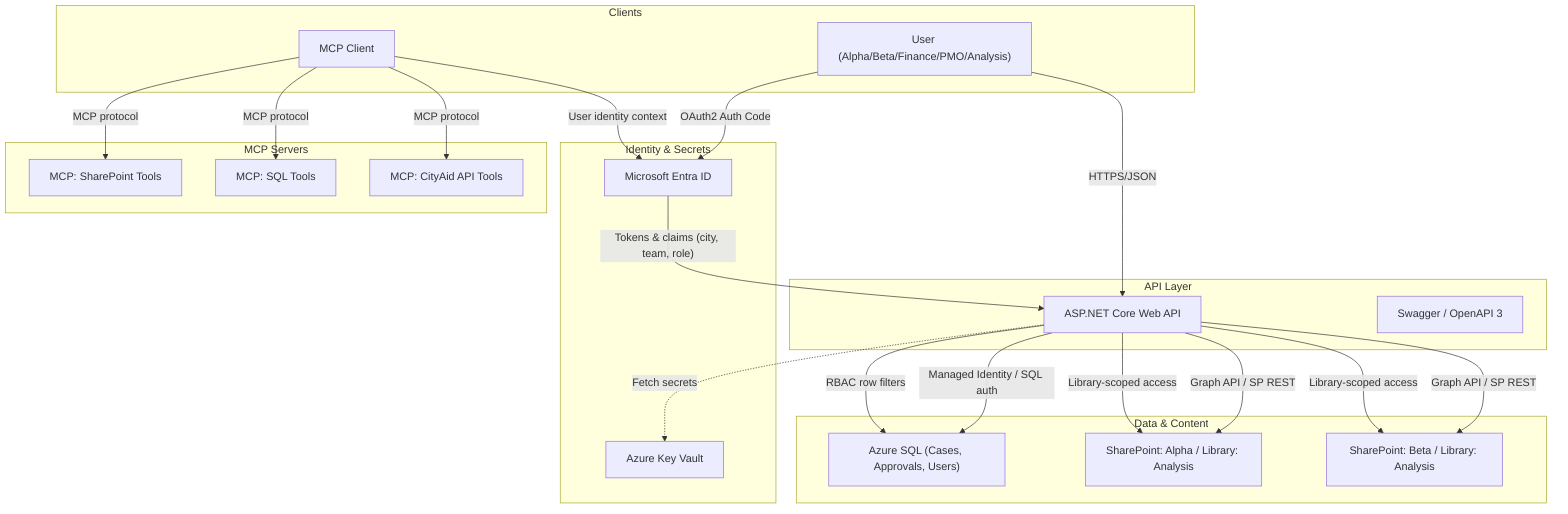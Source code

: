 flowchart TD

  %% Clients
  subgraph C[Clients]
    C1["User (Alpha/Beta/Finance/PMO/Analysis)"]
    C2["MCP Client"]
  end

  %% Identity & Secrets
  subgraph I["Identity & Secrets"]
    I1["Microsoft Entra ID"]
    I2["Azure Key Vault"]
  end

  %% API Layer
  subgraph A["API Layer"]
    A1["ASP.NET Core Web API"]
    A2["Swagger / OpenAPI 3"]
  end

  %% Data & Content
  subgraph D["Data & Content"]
    D1["Azure SQL (Cases, Approvals, Users)"]
    D2["SharePoint: Alpha / Library: Analysis"]
    D3["SharePoint: Beta / Library: Analysis"]
  end

  %% MCP Servers
  subgraph M["MCP Servers"]
    M1["MCP: SharePoint Tools"]
    M2["MCP: SQL Tools"]
    M3["MCP: CityAid API Tools"]
  end

  %% Edges
  C1 -->|"OAuth2 Auth Code"| I1
  C1 -->|"HTTPS/JSON"| A1
  C2 -->|"User identity context"| I1
  C2 -->|"MCP protocol"| M1
  C2 -->|"MCP protocol"| M2
  C2 -->|"MCP protocol"| M3

  A1 -->|"Managed Identity / SQL auth"| D1
  A1 -->|"Graph API / SP REST"| D2
  A1 -->|"Graph API / SP REST"| D3
  A1 -.->|"Fetch secrets"| I2

  I1 -->|"Tokens & claims (city, team, role)"| A1
  A1 -->|"RBAC row filters"| D1
  A1 -->|"Library-scoped access"| D2
  A1 -->|"Library-scoped access"| D3